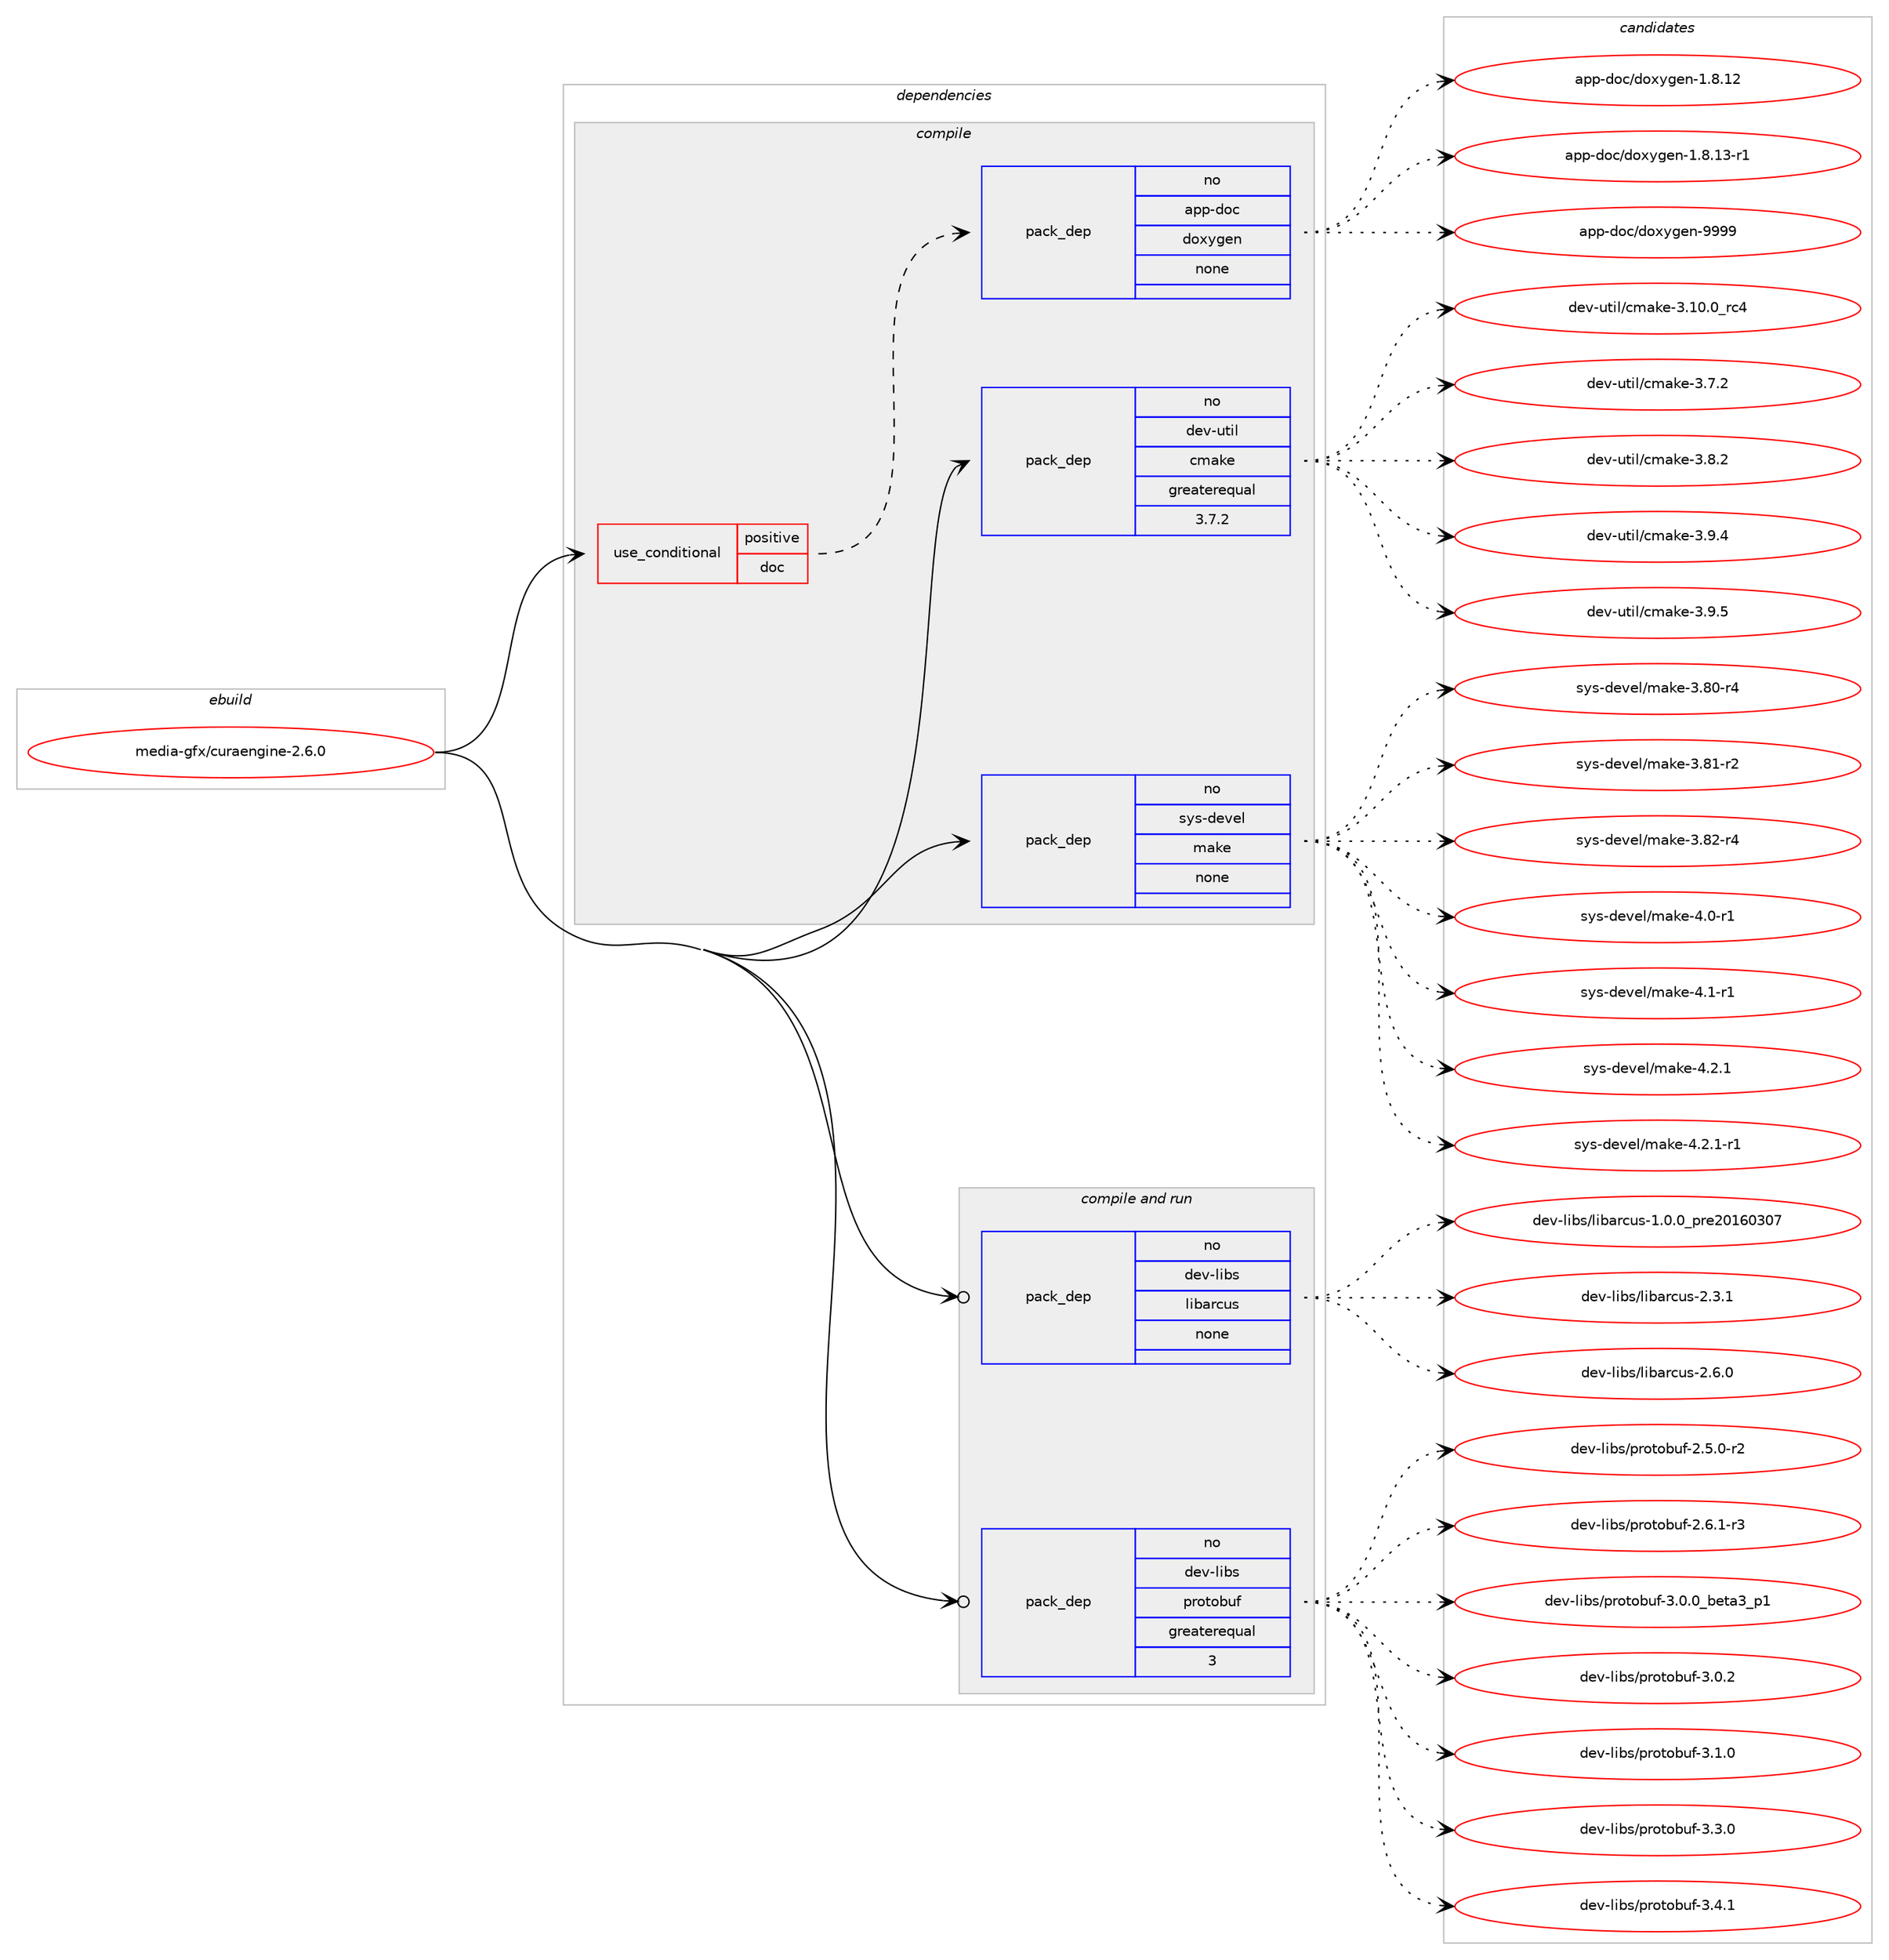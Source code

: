 digraph prolog {

# *************
# Graph options
# *************

newrank=true;
concentrate=true;
compound=true;
graph [rankdir=LR,fontname=Helvetica,fontsize=10,ranksep=1.5];#, ranksep=2.5, nodesep=0.2];
edge  [arrowhead=vee];
node  [fontname=Helvetica,fontsize=10];

# **********
# The ebuild
# **********

subgraph cluster_leftcol {
color=gray;
rank=same;
label=<<i>ebuild</i>>;
id [label="media-gfx/curaengine-2.6.0", color=red, width=4, href="../media-gfx/curaengine-2.6.0.svg"];
}

# ****************
# The dependencies
# ****************

subgraph cluster_midcol {
color=gray;
label=<<i>dependencies</i>>;
subgraph cluster_compile {
fillcolor="#eeeeee";
style=filled;
label=<<i>compile</i>>;
subgraph cond86972 {
dependency351345 [label=<<TABLE BORDER="0" CELLBORDER="1" CELLSPACING="0" CELLPADDING="4"><TR><TD ROWSPAN="3" CELLPADDING="10">use_conditional</TD></TR><TR><TD>positive</TD></TR><TR><TD>doc</TD></TR></TABLE>>, shape=none, color=red];
subgraph pack259033 {
dependency351346 [label=<<TABLE BORDER="0" CELLBORDER="1" CELLSPACING="0" CELLPADDING="4" WIDTH="220"><TR><TD ROWSPAN="6" CELLPADDING="30">pack_dep</TD></TR><TR><TD WIDTH="110">no</TD></TR><TR><TD>app-doc</TD></TR><TR><TD>doxygen</TD></TR><TR><TD>none</TD></TR><TR><TD></TD></TR></TABLE>>, shape=none, color=blue];
}
dependency351345:e -> dependency351346:w [weight=20,style="dashed",arrowhead="vee"];
}
id:e -> dependency351345:w [weight=20,style="solid",arrowhead="vee"];
subgraph pack259034 {
dependency351347 [label=<<TABLE BORDER="0" CELLBORDER="1" CELLSPACING="0" CELLPADDING="4" WIDTH="220"><TR><TD ROWSPAN="6" CELLPADDING="30">pack_dep</TD></TR><TR><TD WIDTH="110">no</TD></TR><TR><TD>dev-util</TD></TR><TR><TD>cmake</TD></TR><TR><TD>greaterequal</TD></TR><TR><TD>3.7.2</TD></TR></TABLE>>, shape=none, color=blue];
}
id:e -> dependency351347:w [weight=20,style="solid",arrowhead="vee"];
subgraph pack259035 {
dependency351348 [label=<<TABLE BORDER="0" CELLBORDER="1" CELLSPACING="0" CELLPADDING="4" WIDTH="220"><TR><TD ROWSPAN="6" CELLPADDING="30">pack_dep</TD></TR><TR><TD WIDTH="110">no</TD></TR><TR><TD>sys-devel</TD></TR><TR><TD>make</TD></TR><TR><TD>none</TD></TR><TR><TD></TD></TR></TABLE>>, shape=none, color=blue];
}
id:e -> dependency351348:w [weight=20,style="solid",arrowhead="vee"];
}
subgraph cluster_compileandrun {
fillcolor="#eeeeee";
style=filled;
label=<<i>compile and run</i>>;
subgraph pack259036 {
dependency351349 [label=<<TABLE BORDER="0" CELLBORDER="1" CELLSPACING="0" CELLPADDING="4" WIDTH="220"><TR><TD ROWSPAN="6" CELLPADDING="30">pack_dep</TD></TR><TR><TD WIDTH="110">no</TD></TR><TR><TD>dev-libs</TD></TR><TR><TD>libarcus</TD></TR><TR><TD>none</TD></TR><TR><TD></TD></TR></TABLE>>, shape=none, color=blue];
}
id:e -> dependency351349:w [weight=20,style="solid",arrowhead="odotvee"];
subgraph pack259037 {
dependency351350 [label=<<TABLE BORDER="0" CELLBORDER="1" CELLSPACING="0" CELLPADDING="4" WIDTH="220"><TR><TD ROWSPAN="6" CELLPADDING="30">pack_dep</TD></TR><TR><TD WIDTH="110">no</TD></TR><TR><TD>dev-libs</TD></TR><TR><TD>protobuf</TD></TR><TR><TD>greaterequal</TD></TR><TR><TD>3</TD></TR></TABLE>>, shape=none, color=blue];
}
id:e -> dependency351350:w [weight=20,style="solid",arrowhead="odotvee"];
}
subgraph cluster_run {
fillcolor="#eeeeee";
style=filled;
label=<<i>run</i>>;
}
}

# **************
# The candidates
# **************

subgraph cluster_choices {
rank=same;
color=gray;
label=<<i>candidates</i>>;

subgraph choice259033 {
color=black;
nodesep=1;
choice9711211245100111994710011112012110310111045494656464950 [label="app-doc/doxygen-1.8.12", color=red, width=4,href="../app-doc/doxygen-1.8.12.svg"];
choice97112112451001119947100111120121103101110454946564649514511449 [label="app-doc/doxygen-1.8.13-r1", color=red, width=4,href="../app-doc/doxygen-1.8.13-r1.svg"];
choice971121124510011199471001111201211031011104557575757 [label="app-doc/doxygen-9999", color=red, width=4,href="../app-doc/doxygen-9999.svg"];
dependency351346:e -> choice9711211245100111994710011112012110310111045494656464950:w [style=dotted,weight="100"];
dependency351346:e -> choice97112112451001119947100111120121103101110454946564649514511449:w [style=dotted,weight="100"];
dependency351346:e -> choice971121124510011199471001111201211031011104557575757:w [style=dotted,weight="100"];
}
subgraph choice259034 {
color=black;
nodesep=1;
choice1001011184511711610510847991099710710145514649484648951149952 [label="dev-util/cmake-3.10.0_rc4", color=red, width=4,href="../dev-util/cmake-3.10.0_rc4.svg"];
choice10010111845117116105108479910997107101455146554650 [label="dev-util/cmake-3.7.2", color=red, width=4,href="../dev-util/cmake-3.7.2.svg"];
choice10010111845117116105108479910997107101455146564650 [label="dev-util/cmake-3.8.2", color=red, width=4,href="../dev-util/cmake-3.8.2.svg"];
choice10010111845117116105108479910997107101455146574652 [label="dev-util/cmake-3.9.4", color=red, width=4,href="../dev-util/cmake-3.9.4.svg"];
choice10010111845117116105108479910997107101455146574653 [label="dev-util/cmake-3.9.5", color=red, width=4,href="../dev-util/cmake-3.9.5.svg"];
dependency351347:e -> choice1001011184511711610510847991099710710145514649484648951149952:w [style=dotted,weight="100"];
dependency351347:e -> choice10010111845117116105108479910997107101455146554650:w [style=dotted,weight="100"];
dependency351347:e -> choice10010111845117116105108479910997107101455146564650:w [style=dotted,weight="100"];
dependency351347:e -> choice10010111845117116105108479910997107101455146574652:w [style=dotted,weight="100"];
dependency351347:e -> choice10010111845117116105108479910997107101455146574653:w [style=dotted,weight="100"];
}
subgraph choice259035 {
color=black;
nodesep=1;
choice11512111545100101118101108471099710710145514656484511452 [label="sys-devel/make-3.80-r4", color=red, width=4,href="../sys-devel/make-3.80-r4.svg"];
choice11512111545100101118101108471099710710145514656494511450 [label="sys-devel/make-3.81-r2", color=red, width=4,href="../sys-devel/make-3.81-r2.svg"];
choice11512111545100101118101108471099710710145514656504511452 [label="sys-devel/make-3.82-r4", color=red, width=4,href="../sys-devel/make-3.82-r4.svg"];
choice115121115451001011181011084710997107101455246484511449 [label="sys-devel/make-4.0-r1", color=red, width=4,href="../sys-devel/make-4.0-r1.svg"];
choice115121115451001011181011084710997107101455246494511449 [label="sys-devel/make-4.1-r1", color=red, width=4,href="../sys-devel/make-4.1-r1.svg"];
choice115121115451001011181011084710997107101455246504649 [label="sys-devel/make-4.2.1", color=red, width=4,href="../sys-devel/make-4.2.1.svg"];
choice1151211154510010111810110847109971071014552465046494511449 [label="sys-devel/make-4.2.1-r1", color=red, width=4,href="../sys-devel/make-4.2.1-r1.svg"];
dependency351348:e -> choice11512111545100101118101108471099710710145514656484511452:w [style=dotted,weight="100"];
dependency351348:e -> choice11512111545100101118101108471099710710145514656494511450:w [style=dotted,weight="100"];
dependency351348:e -> choice11512111545100101118101108471099710710145514656504511452:w [style=dotted,weight="100"];
dependency351348:e -> choice115121115451001011181011084710997107101455246484511449:w [style=dotted,weight="100"];
dependency351348:e -> choice115121115451001011181011084710997107101455246494511449:w [style=dotted,weight="100"];
dependency351348:e -> choice115121115451001011181011084710997107101455246504649:w [style=dotted,weight="100"];
dependency351348:e -> choice1151211154510010111810110847109971071014552465046494511449:w [style=dotted,weight="100"];
}
subgraph choice259036 {
color=black;
nodesep=1;
choice100101118451081059811547108105989711499117115454946484648951121141015048495448514855 [label="dev-libs/libarcus-1.0.0_pre20160307", color=red, width=4,href="../dev-libs/libarcus-1.0.0_pre20160307.svg"];
choice100101118451081059811547108105989711499117115455046514649 [label="dev-libs/libarcus-2.3.1", color=red, width=4,href="../dev-libs/libarcus-2.3.1.svg"];
choice100101118451081059811547108105989711499117115455046544648 [label="dev-libs/libarcus-2.6.0", color=red, width=4,href="../dev-libs/libarcus-2.6.0.svg"];
dependency351349:e -> choice100101118451081059811547108105989711499117115454946484648951121141015048495448514855:w [style=dotted,weight="100"];
dependency351349:e -> choice100101118451081059811547108105989711499117115455046514649:w [style=dotted,weight="100"];
dependency351349:e -> choice100101118451081059811547108105989711499117115455046544648:w [style=dotted,weight="100"];
}
subgraph choice259037 {
color=black;
nodesep=1;
choice100101118451081059811547112114111116111981171024550465346484511450 [label="dev-libs/protobuf-2.5.0-r2", color=red, width=4,href="../dev-libs/protobuf-2.5.0-r2.svg"];
choice100101118451081059811547112114111116111981171024550465446494511451 [label="dev-libs/protobuf-2.6.1-r3", color=red, width=4,href="../dev-libs/protobuf-2.6.1-r3.svg"];
choice10010111845108105981154711211411111611198117102455146484648959810111697519511249 [label="dev-libs/protobuf-3.0.0_beta3_p1", color=red, width=4,href="../dev-libs/protobuf-3.0.0_beta3_p1.svg"];
choice10010111845108105981154711211411111611198117102455146484650 [label="dev-libs/protobuf-3.0.2", color=red, width=4,href="../dev-libs/protobuf-3.0.2.svg"];
choice10010111845108105981154711211411111611198117102455146494648 [label="dev-libs/protobuf-3.1.0", color=red, width=4,href="../dev-libs/protobuf-3.1.0.svg"];
choice10010111845108105981154711211411111611198117102455146514648 [label="dev-libs/protobuf-3.3.0", color=red, width=4,href="../dev-libs/protobuf-3.3.0.svg"];
choice10010111845108105981154711211411111611198117102455146524649 [label="dev-libs/protobuf-3.4.1", color=red, width=4,href="../dev-libs/protobuf-3.4.1.svg"];
dependency351350:e -> choice100101118451081059811547112114111116111981171024550465346484511450:w [style=dotted,weight="100"];
dependency351350:e -> choice100101118451081059811547112114111116111981171024550465446494511451:w [style=dotted,weight="100"];
dependency351350:e -> choice10010111845108105981154711211411111611198117102455146484648959810111697519511249:w [style=dotted,weight="100"];
dependency351350:e -> choice10010111845108105981154711211411111611198117102455146484650:w [style=dotted,weight="100"];
dependency351350:e -> choice10010111845108105981154711211411111611198117102455146494648:w [style=dotted,weight="100"];
dependency351350:e -> choice10010111845108105981154711211411111611198117102455146514648:w [style=dotted,weight="100"];
dependency351350:e -> choice10010111845108105981154711211411111611198117102455146524649:w [style=dotted,weight="100"];
}
}

}
